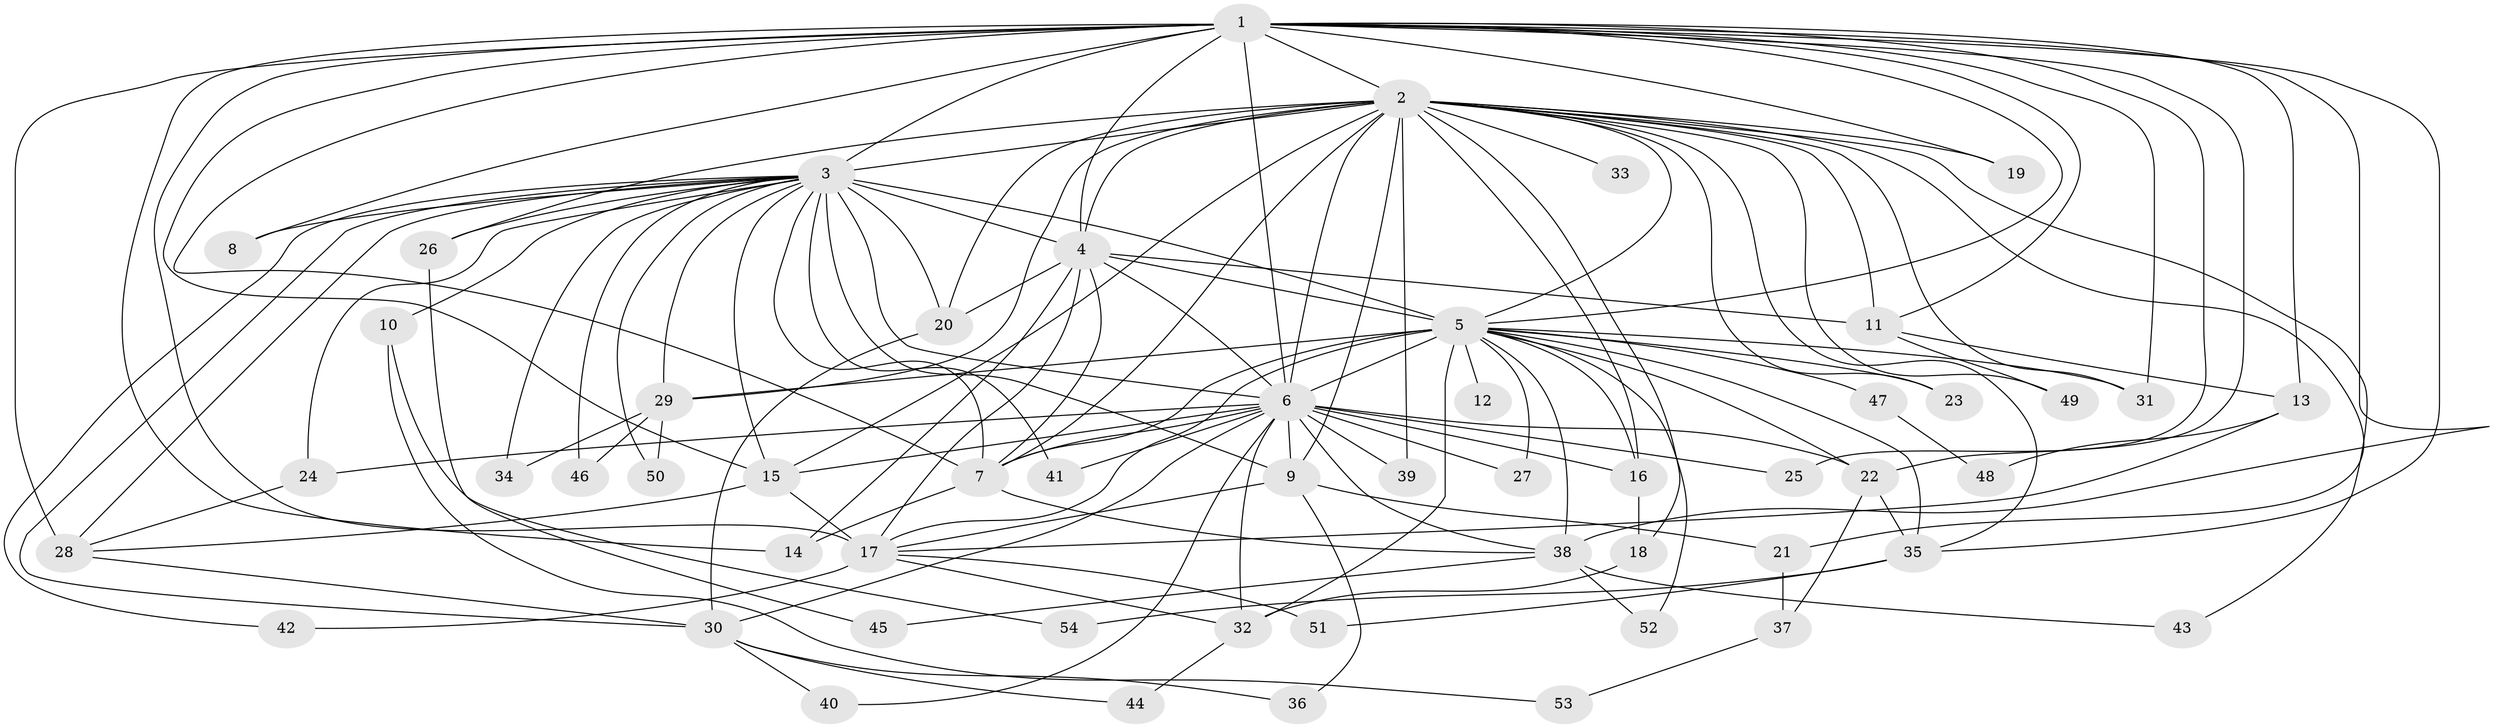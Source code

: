 // original degree distribution, {19: 0.009345794392523364, 30: 0.009345794392523364, 23: 0.009345794392523364, 24: 0.009345794392523364, 22: 0.018691588785046728, 17: 0.009345794392523364, 18: 0.009345794392523364, 16: 0.009345794392523364, 21: 0.009345794392523364, 2: 0.5327102803738317, 6: 0.009345794392523364, 4: 0.08411214953271028, 5: 0.09345794392523364, 3: 0.18691588785046728}
// Generated by graph-tools (version 1.1) at 2025/35/03/09/25 02:35:12]
// undirected, 54 vertices, 135 edges
graph export_dot {
graph [start="1"]
  node [color=gray90,style=filled];
  1;
  2;
  3;
  4;
  5;
  6;
  7;
  8;
  9;
  10;
  11;
  12;
  13;
  14;
  15;
  16;
  17;
  18;
  19;
  20;
  21;
  22;
  23;
  24;
  25;
  26;
  27;
  28;
  29;
  30;
  31;
  32;
  33;
  34;
  35;
  36;
  37;
  38;
  39;
  40;
  41;
  42;
  43;
  44;
  45;
  46;
  47;
  48;
  49;
  50;
  51;
  52;
  53;
  54;
  1 -- 2 [weight=2.0];
  1 -- 3 [weight=4.0];
  1 -- 4 [weight=2.0];
  1 -- 5 [weight=2.0];
  1 -- 6 [weight=4.0];
  1 -- 7 [weight=2.0];
  1 -- 8 [weight=1.0];
  1 -- 11 [weight=1.0];
  1 -- 13 [weight=1.0];
  1 -- 14 [weight=1.0];
  1 -- 15 [weight=1.0];
  1 -- 17 [weight=1.0];
  1 -- 19 [weight=1.0];
  1 -- 22 [weight=1.0];
  1 -- 25 [weight=1.0];
  1 -- 28 [weight=4.0];
  1 -- 31 [weight=1.0];
  1 -- 35 [weight=1.0];
  1 -- 38 [weight=2.0];
  2 -- 3 [weight=2.0];
  2 -- 4 [weight=1.0];
  2 -- 5 [weight=2.0];
  2 -- 6 [weight=2.0];
  2 -- 7 [weight=2.0];
  2 -- 9 [weight=1.0];
  2 -- 11 [weight=1.0];
  2 -- 15 [weight=1.0];
  2 -- 16 [weight=1.0];
  2 -- 18 [weight=1.0];
  2 -- 19 [weight=1.0];
  2 -- 20 [weight=1.0];
  2 -- 21 [weight=1.0];
  2 -- 23 [weight=1.0];
  2 -- 26 [weight=1.0];
  2 -- 29 [weight=1.0];
  2 -- 31 [weight=1.0];
  2 -- 33 [weight=1.0];
  2 -- 35 [weight=1.0];
  2 -- 39 [weight=2.0];
  2 -- 43 [weight=1.0];
  2 -- 49 [weight=1.0];
  3 -- 4 [weight=2.0];
  3 -- 5 [weight=3.0];
  3 -- 6 [weight=4.0];
  3 -- 7 [weight=2.0];
  3 -- 8 [weight=1.0];
  3 -- 9 [weight=1.0];
  3 -- 10 [weight=2.0];
  3 -- 15 [weight=1.0];
  3 -- 20 [weight=2.0];
  3 -- 24 [weight=1.0];
  3 -- 26 [weight=2.0];
  3 -- 28 [weight=1.0];
  3 -- 29 [weight=2.0];
  3 -- 30 [weight=1.0];
  3 -- 34 [weight=1.0];
  3 -- 41 [weight=1.0];
  3 -- 42 [weight=1.0];
  3 -- 46 [weight=1.0];
  3 -- 50 [weight=1.0];
  4 -- 5 [weight=2.0];
  4 -- 6 [weight=4.0];
  4 -- 7 [weight=2.0];
  4 -- 11 [weight=2.0];
  4 -- 14 [weight=1.0];
  4 -- 17 [weight=7.0];
  4 -- 20 [weight=1.0];
  5 -- 6 [weight=2.0];
  5 -- 7 [weight=9.0];
  5 -- 12 [weight=1.0];
  5 -- 16 [weight=3.0];
  5 -- 17 [weight=2.0];
  5 -- 22 [weight=1.0];
  5 -- 23 [weight=1.0];
  5 -- 27 [weight=1.0];
  5 -- 29 [weight=1.0];
  5 -- 31 [weight=1.0];
  5 -- 32 [weight=1.0];
  5 -- 35 [weight=1.0];
  5 -- 38 [weight=2.0];
  5 -- 47 [weight=1.0];
  5 -- 52 [weight=1.0];
  6 -- 7 [weight=2.0];
  6 -- 9 [weight=1.0];
  6 -- 15 [weight=1.0];
  6 -- 16 [weight=1.0];
  6 -- 22 [weight=1.0];
  6 -- 24 [weight=2.0];
  6 -- 25 [weight=2.0];
  6 -- 27 [weight=1.0];
  6 -- 30 [weight=2.0];
  6 -- 32 [weight=1.0];
  6 -- 38 [weight=1.0];
  6 -- 39 [weight=1.0];
  6 -- 40 [weight=1.0];
  6 -- 41 [weight=1.0];
  7 -- 14 [weight=1.0];
  7 -- 38 [weight=1.0];
  9 -- 17 [weight=1.0];
  9 -- 21 [weight=1.0];
  9 -- 36 [weight=1.0];
  10 -- 53 [weight=1.0];
  10 -- 54 [weight=1.0];
  11 -- 13 [weight=1.0];
  11 -- 49 [weight=1.0];
  13 -- 17 [weight=1.0];
  13 -- 48 [weight=1.0];
  15 -- 17 [weight=1.0];
  15 -- 28 [weight=1.0];
  16 -- 18 [weight=1.0];
  17 -- 32 [weight=1.0];
  17 -- 42 [weight=1.0];
  17 -- 51 [weight=1.0];
  18 -- 32 [weight=1.0];
  20 -- 30 [weight=1.0];
  21 -- 37 [weight=1.0];
  22 -- 35 [weight=1.0];
  22 -- 37 [weight=1.0];
  24 -- 28 [weight=1.0];
  26 -- 45 [weight=1.0];
  28 -- 30 [weight=1.0];
  29 -- 34 [weight=1.0];
  29 -- 46 [weight=1.0];
  29 -- 50 [weight=1.0];
  30 -- 36 [weight=1.0];
  30 -- 40 [weight=1.0];
  30 -- 44 [weight=1.0];
  32 -- 44 [weight=1.0];
  35 -- 51 [weight=1.0];
  35 -- 54 [weight=1.0];
  37 -- 53 [weight=1.0];
  38 -- 43 [weight=1.0];
  38 -- 45 [weight=1.0];
  38 -- 52 [weight=1.0];
  47 -- 48 [weight=1.0];
}

